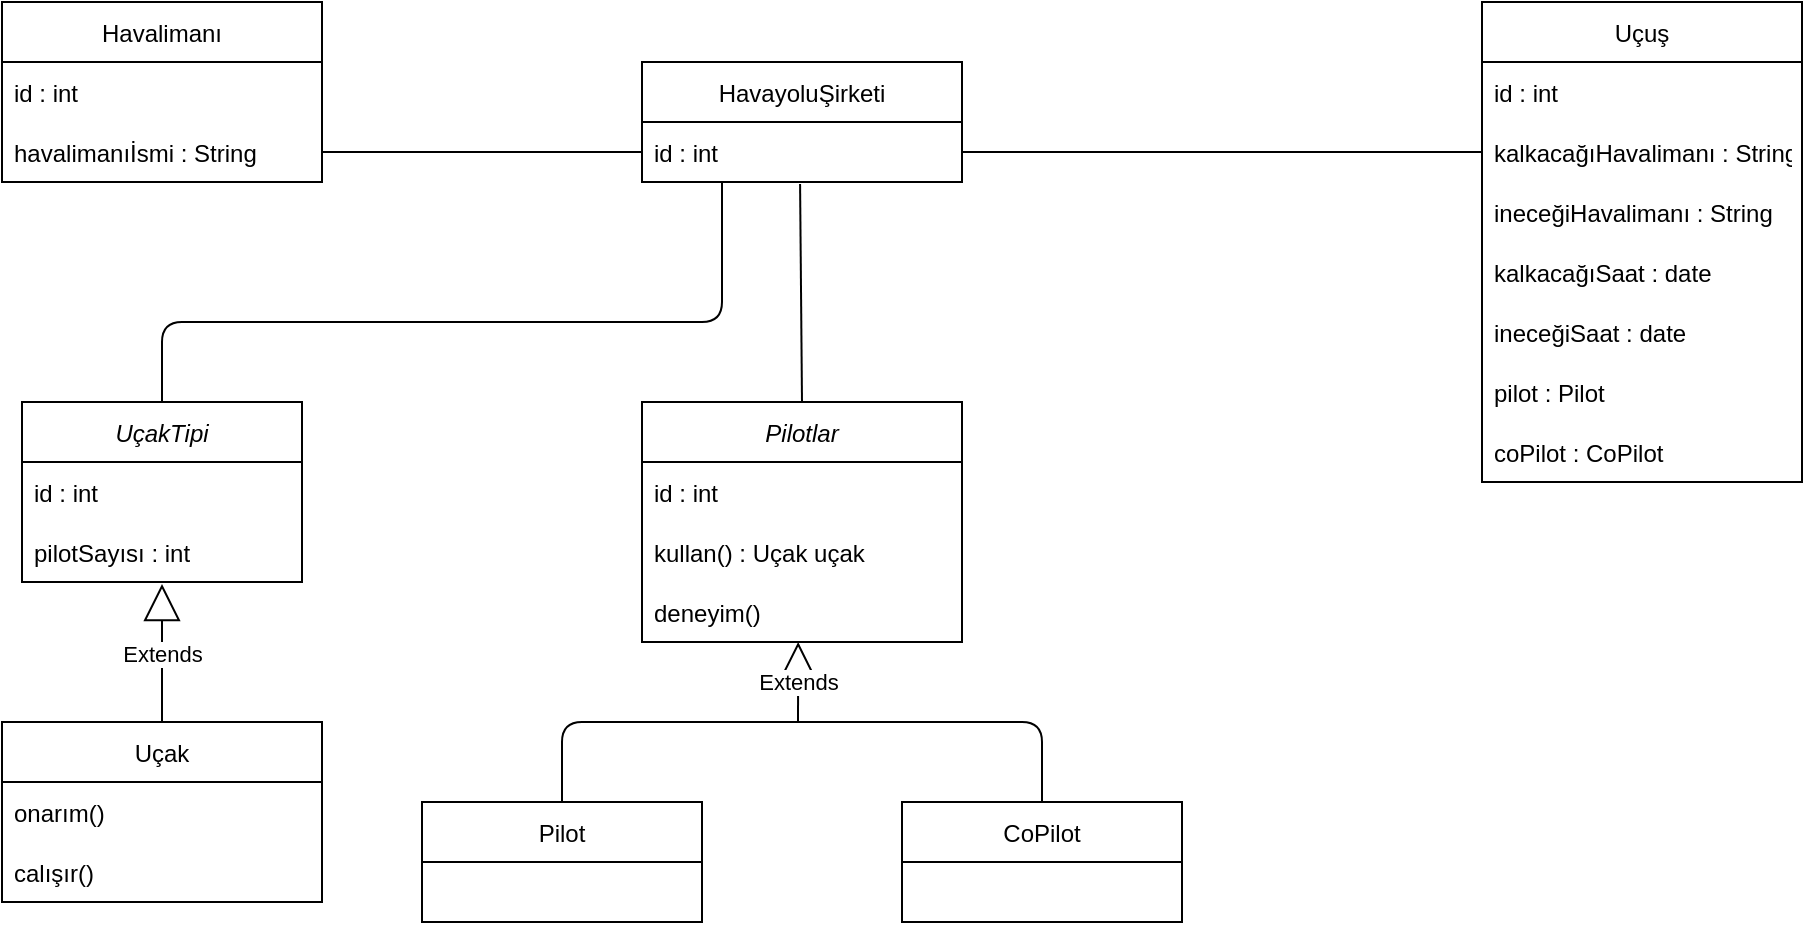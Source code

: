 <mxfile version="16.0.0" type="github">
  <diagram id="j8WF4BvJCq1gJFdeqQBW" name="Page-1">
    <mxGraphModel dx="1038" dy="564" grid="0" gridSize="10" guides="1" tooltips="1" connect="1" arrows="1" fold="1" page="1" pageScale="1" pageWidth="3300" pageHeight="4681" background="#ffffff" math="0" shadow="0">
      <root>
        <mxCell id="0" />
        <mxCell id="1" parent="0" />
        <mxCell id="4N2BAK2NLCCiRUvEAvtg-3" value="HavayoluŞirketi" style="swimlane;fontStyle=0;childLayout=stackLayout;horizontal=1;startSize=30;horizontalStack=0;resizeParent=1;resizeParentMax=0;resizeLast=0;collapsible=1;marginBottom=0;" vertex="1" parent="1">
          <mxGeometry x="440" y="150" width="160" height="60" as="geometry" />
        </mxCell>
        <mxCell id="4N2BAK2NLCCiRUvEAvtg-4" value="id : int" style="text;strokeColor=none;fillColor=none;align=left;verticalAlign=middle;spacingLeft=4;spacingRight=4;overflow=hidden;points=[[0,0.5],[1,0.5]];portConstraint=eastwest;rotatable=0;" vertex="1" parent="4N2BAK2NLCCiRUvEAvtg-3">
          <mxGeometry y="30" width="160" height="30" as="geometry" />
        </mxCell>
        <mxCell id="4N2BAK2NLCCiRUvEAvtg-7" value="Uçuş" style="swimlane;fontStyle=0;childLayout=stackLayout;horizontal=1;startSize=30;horizontalStack=0;resizeParent=1;resizeParentMax=0;resizeLast=0;collapsible=1;marginBottom=0;" vertex="1" parent="1">
          <mxGeometry x="860" y="120" width="160" height="240" as="geometry" />
        </mxCell>
        <mxCell id="4N2BAK2NLCCiRUvEAvtg-8" value="id : int" style="text;strokeColor=none;fillColor=none;align=left;verticalAlign=middle;spacingLeft=4;spacingRight=4;overflow=hidden;points=[[0,0.5],[1,0.5]];portConstraint=eastwest;rotatable=0;" vertex="1" parent="4N2BAK2NLCCiRUvEAvtg-7">
          <mxGeometry y="30" width="160" height="30" as="geometry" />
        </mxCell>
        <mxCell id="4N2BAK2NLCCiRUvEAvtg-9" value="kalkacağıHavalimanı : String" style="text;strokeColor=none;fillColor=none;align=left;verticalAlign=middle;spacingLeft=4;spacingRight=4;overflow=hidden;points=[[0,0.5],[1,0.5]];portConstraint=eastwest;rotatable=0;" vertex="1" parent="4N2BAK2NLCCiRUvEAvtg-7">
          <mxGeometry y="60" width="160" height="30" as="geometry" />
        </mxCell>
        <mxCell id="4N2BAK2NLCCiRUvEAvtg-10" value="ineceğiHavalimanı : String" style="text;strokeColor=none;fillColor=none;align=left;verticalAlign=middle;spacingLeft=4;spacingRight=4;overflow=hidden;points=[[0,0.5],[1,0.5]];portConstraint=eastwest;rotatable=0;" vertex="1" parent="4N2BAK2NLCCiRUvEAvtg-7">
          <mxGeometry y="90" width="160" height="30" as="geometry" />
        </mxCell>
        <mxCell id="4N2BAK2NLCCiRUvEAvtg-23" value="kalkacağıSaat : date" style="text;strokeColor=none;fillColor=none;align=left;verticalAlign=middle;spacingLeft=4;spacingRight=4;overflow=hidden;points=[[0,0.5],[1,0.5]];portConstraint=eastwest;rotatable=0;" vertex="1" parent="4N2BAK2NLCCiRUvEAvtg-7">
          <mxGeometry y="120" width="160" height="30" as="geometry" />
        </mxCell>
        <mxCell id="4N2BAK2NLCCiRUvEAvtg-22" value="ineceğiSaat : date" style="text;strokeColor=none;fillColor=none;align=left;verticalAlign=middle;spacingLeft=4;spacingRight=4;overflow=hidden;points=[[0,0.5],[1,0.5]];portConstraint=eastwest;rotatable=0;" vertex="1" parent="4N2BAK2NLCCiRUvEAvtg-7">
          <mxGeometry y="150" width="160" height="30" as="geometry" />
        </mxCell>
        <mxCell id="4N2BAK2NLCCiRUvEAvtg-25" value="pilot : Pilot" style="text;strokeColor=none;fillColor=none;align=left;verticalAlign=middle;spacingLeft=4;spacingRight=4;overflow=hidden;points=[[0,0.5],[1,0.5]];portConstraint=eastwest;rotatable=0;" vertex="1" parent="4N2BAK2NLCCiRUvEAvtg-7">
          <mxGeometry y="180" width="160" height="30" as="geometry" />
        </mxCell>
        <mxCell id="4N2BAK2NLCCiRUvEAvtg-24" value="coPilot : CoPilot" style="text;strokeColor=none;fillColor=none;align=left;verticalAlign=middle;spacingLeft=4;spacingRight=4;overflow=hidden;points=[[0,0.5],[1,0.5]];portConstraint=eastwest;rotatable=0;" vertex="1" parent="4N2BAK2NLCCiRUvEAvtg-7">
          <mxGeometry y="210" width="160" height="30" as="geometry" />
        </mxCell>
        <mxCell id="4N2BAK2NLCCiRUvEAvtg-12" value="Uçak" style="swimlane;fontStyle=0;childLayout=stackLayout;horizontal=1;startSize=30;horizontalStack=0;resizeParent=1;resizeParentMax=0;resizeLast=0;collapsible=1;marginBottom=0;" vertex="1" parent="1">
          <mxGeometry x="120" y="480" width="160" height="90" as="geometry" />
        </mxCell>
        <mxCell id="4N2BAK2NLCCiRUvEAvtg-14" value="onarım()" style="text;strokeColor=none;fillColor=none;align=left;verticalAlign=middle;spacingLeft=4;spacingRight=4;overflow=hidden;points=[[0,0.5],[1,0.5]];portConstraint=eastwest;rotatable=0;" vertex="1" parent="4N2BAK2NLCCiRUvEAvtg-12">
          <mxGeometry y="30" width="160" height="30" as="geometry" />
        </mxCell>
        <mxCell id="4N2BAK2NLCCiRUvEAvtg-15" value="calışır()" style="text;strokeColor=none;fillColor=none;align=left;verticalAlign=middle;spacingLeft=4;spacingRight=4;overflow=hidden;points=[[0,0.5],[1,0.5]];portConstraint=eastwest;rotatable=0;" vertex="1" parent="4N2BAK2NLCCiRUvEAvtg-12">
          <mxGeometry y="60" width="160" height="30" as="geometry" />
        </mxCell>
        <mxCell id="4N2BAK2NLCCiRUvEAvtg-26" value="Havalimanı" style="swimlane;fontStyle=0;childLayout=stackLayout;horizontal=1;startSize=30;horizontalStack=0;resizeParent=1;resizeParentMax=0;resizeLast=0;collapsible=1;marginBottom=0;rounded=0;sketch=0;" vertex="1" parent="1">
          <mxGeometry x="120" y="120" width="160" height="90" as="geometry" />
        </mxCell>
        <mxCell id="4N2BAK2NLCCiRUvEAvtg-27" value="id : int" style="text;strokeColor=none;fillColor=none;align=left;verticalAlign=middle;spacingLeft=4;spacingRight=4;overflow=hidden;points=[[0,0.5],[1,0.5]];portConstraint=eastwest;rotatable=0;rounded=0;sketch=0;" vertex="1" parent="4N2BAK2NLCCiRUvEAvtg-26">
          <mxGeometry y="30" width="160" height="30" as="geometry" />
        </mxCell>
        <mxCell id="4N2BAK2NLCCiRUvEAvtg-28" value="havalimanıİsmi : String" style="text;strokeColor=none;fillColor=none;align=left;verticalAlign=middle;spacingLeft=4;spacingRight=4;overflow=hidden;points=[[0,0.5],[1,0.5]];portConstraint=eastwest;rotatable=0;rounded=0;sketch=0;" vertex="1" parent="4N2BAK2NLCCiRUvEAvtg-26">
          <mxGeometry y="60" width="160" height="30" as="geometry" />
        </mxCell>
        <mxCell id="4N2BAK2NLCCiRUvEAvtg-31" value="Pilotlar" style="swimlane;fontStyle=2;childLayout=stackLayout;horizontal=1;startSize=30;horizontalStack=0;resizeParent=1;resizeParentMax=0;resizeLast=0;collapsible=1;marginBottom=0;rounded=0;sketch=0;" vertex="1" parent="1">
          <mxGeometry x="440" y="320" width="160" height="120" as="geometry" />
        </mxCell>
        <mxCell id="4N2BAK2NLCCiRUvEAvtg-51" value="id : int" style="text;strokeColor=none;fillColor=none;align=left;verticalAlign=middle;spacingLeft=4;spacingRight=4;overflow=hidden;points=[[0,0.5],[1,0.5]];portConstraint=eastwest;rotatable=0;rounded=0;sketch=0;" vertex="1" parent="4N2BAK2NLCCiRUvEAvtg-31">
          <mxGeometry y="30" width="160" height="30" as="geometry" />
        </mxCell>
        <mxCell id="4N2BAK2NLCCiRUvEAvtg-59" value="kullan() : Uçak uçak" style="text;strokeColor=none;fillColor=none;align=left;verticalAlign=middle;spacingLeft=4;spacingRight=4;overflow=hidden;points=[[0,0.5],[1,0.5]];portConstraint=eastwest;rotatable=0;rounded=0;sketch=0;" vertex="1" parent="4N2BAK2NLCCiRUvEAvtg-31">
          <mxGeometry y="60" width="160" height="30" as="geometry" />
        </mxCell>
        <mxCell id="4N2BAK2NLCCiRUvEAvtg-32" value="deneyim()" style="text;strokeColor=none;fillColor=none;align=left;verticalAlign=middle;spacingLeft=4;spacingRight=4;overflow=hidden;points=[[0,0.5],[1,0.5]];portConstraint=eastwest;rotatable=0;rounded=0;sketch=0;" vertex="1" parent="4N2BAK2NLCCiRUvEAvtg-31">
          <mxGeometry y="90" width="160" height="30" as="geometry" />
        </mxCell>
        <mxCell id="4N2BAK2NLCCiRUvEAvtg-35" value="" style="endArrow=none;html=1;rounded=1;sketch=0;curved=0;entryX=0.494;entryY=1.033;entryDx=0;entryDy=0;entryPerimeter=0;exitX=0.5;exitY=0;exitDx=0;exitDy=0;" edge="1" parent="1" source="4N2BAK2NLCCiRUvEAvtg-31">
          <mxGeometry width="50" height="50" relative="1" as="geometry">
            <mxPoint x="410" y="330" as="sourcePoint" />
            <mxPoint x="519.04" y="210.99" as="targetPoint" />
          </mxGeometry>
        </mxCell>
        <mxCell id="4N2BAK2NLCCiRUvEAvtg-36" value="" style="endArrow=none;html=1;rounded=1;sketch=0;curved=0;entryX=0;entryY=0.5;entryDx=0;entryDy=0;exitX=1;exitY=0.5;exitDx=0;exitDy=0;" edge="1" parent="1" target="4N2BAK2NLCCiRUvEAvtg-9">
          <mxGeometry width="50" height="50" relative="1" as="geometry">
            <mxPoint x="600" y="195" as="sourcePoint" />
            <mxPoint x="460" y="280" as="targetPoint" />
          </mxGeometry>
        </mxCell>
        <mxCell id="4N2BAK2NLCCiRUvEAvtg-37" value="" style="endArrow=none;html=1;rounded=1;sketch=0;curved=0;entryX=0;entryY=0.5;entryDx=0;entryDy=0;exitX=1;exitY=0.5;exitDx=0;exitDy=0;" edge="1" parent="1" source="4N2BAK2NLCCiRUvEAvtg-28">
          <mxGeometry width="50" height="50" relative="1" as="geometry">
            <mxPoint x="410" y="330" as="sourcePoint" />
            <mxPoint x="440" y="195" as="targetPoint" />
          </mxGeometry>
        </mxCell>
        <mxCell id="4N2BAK2NLCCiRUvEAvtg-38" value="" style="endArrow=none;html=1;rounded=1;sketch=0;curved=0;entryX=0.25;entryY=1;entryDx=0;entryDy=0;exitX=0.5;exitY=0;exitDx=0;exitDy=0;" edge="1" parent="1" source="4N2BAK2NLCCiRUvEAvtg-52" target="4N2BAK2NLCCiRUvEAvtg-3">
          <mxGeometry width="50" height="50" relative="1" as="geometry">
            <mxPoint x="200" y="310" as="sourcePoint" />
            <mxPoint x="400" y="270" as="targetPoint" />
            <Array as="points">
              <mxPoint x="200" y="280" />
              <mxPoint x="480" y="280" />
            </Array>
          </mxGeometry>
        </mxCell>
        <mxCell id="4N2BAK2NLCCiRUvEAvtg-42" value="" style="endArrow=none;html=1;rounded=1;sketch=0;curved=0;" edge="1" parent="1">
          <mxGeometry width="50" height="50" relative="1" as="geometry">
            <mxPoint x="400" y="520" as="sourcePoint" />
            <mxPoint x="640" y="520" as="targetPoint" />
            <Array as="points">
              <mxPoint x="400" y="480" />
              <mxPoint x="640" y="480" />
            </Array>
          </mxGeometry>
        </mxCell>
        <mxCell id="4N2BAK2NLCCiRUvEAvtg-43" value="Pilot" style="swimlane;fontStyle=0;childLayout=stackLayout;horizontal=1;startSize=30;horizontalStack=0;resizeParent=1;resizeParentMax=0;resizeLast=0;collapsible=1;marginBottom=0;rounded=0;sketch=0;" vertex="1" parent="1">
          <mxGeometry x="330" y="520" width="140" height="60" as="geometry" />
        </mxCell>
        <mxCell id="4N2BAK2NLCCiRUvEAvtg-47" value="CoPilot" style="swimlane;fontStyle=0;childLayout=stackLayout;horizontal=1;startSize=30;horizontalStack=0;resizeParent=1;resizeParentMax=0;resizeLast=0;collapsible=1;marginBottom=0;rounded=0;sketch=0;" vertex="1" parent="1">
          <mxGeometry x="570" y="520" width="140" height="60" as="geometry" />
        </mxCell>
        <mxCell id="4N2BAK2NLCCiRUvEAvtg-52" value="UçakTipi" style="swimlane;fontStyle=2;childLayout=stackLayout;horizontal=1;startSize=30;horizontalStack=0;resizeParent=1;resizeParentMax=0;resizeLast=0;collapsible=1;marginBottom=0;rounded=0;sketch=0;" vertex="1" parent="1">
          <mxGeometry x="130" y="320" width="140" height="90" as="geometry" />
        </mxCell>
        <mxCell id="4N2BAK2NLCCiRUvEAvtg-56" value="id : int" style="text;strokeColor=none;fillColor=none;align=left;verticalAlign=middle;spacingLeft=4;spacingRight=4;overflow=hidden;points=[[0,0.5],[1,0.5]];portConstraint=eastwest;rotatable=0;rounded=0;sketch=0;" vertex="1" parent="4N2BAK2NLCCiRUvEAvtg-52">
          <mxGeometry y="30" width="140" height="30" as="geometry" />
        </mxCell>
        <mxCell id="4N2BAK2NLCCiRUvEAvtg-53" value="pilotSayısı : int" style="text;strokeColor=none;fillColor=none;align=left;verticalAlign=middle;spacingLeft=4;spacingRight=4;overflow=hidden;points=[[0,0.5],[1,0.5]];portConstraint=eastwest;rotatable=0;rounded=0;sketch=0;" vertex="1" parent="4N2BAK2NLCCiRUvEAvtg-52">
          <mxGeometry y="60" width="140" height="30" as="geometry" />
        </mxCell>
        <mxCell id="4N2BAK2NLCCiRUvEAvtg-57" value="Extends" style="endArrow=block;endSize=16;endFill=0;html=1;rounded=1;sketch=0;curved=0;exitX=0.5;exitY=0;exitDx=0;exitDy=0;entryX=0.5;entryY=1.033;entryDx=0;entryDy=0;entryPerimeter=0;" edge="1" parent="1" source="4N2BAK2NLCCiRUvEAvtg-12" target="4N2BAK2NLCCiRUvEAvtg-53">
          <mxGeometry width="160" relative="1" as="geometry">
            <mxPoint x="360" y="400" as="sourcePoint" />
            <mxPoint x="520" y="400" as="targetPoint" />
          </mxGeometry>
        </mxCell>
        <mxCell id="4N2BAK2NLCCiRUvEAvtg-58" value="Extends" style="endArrow=block;endSize=16;endFill=0;html=1;rounded=1;sketch=0;curved=0;entryX=0.488;entryY=1;entryDx=0;entryDy=0;entryPerimeter=0;" edge="1" parent="1" target="4N2BAK2NLCCiRUvEAvtg-32">
          <mxGeometry width="160" relative="1" as="geometry">
            <mxPoint x="518" y="480" as="sourcePoint" />
            <mxPoint x="520" y="400" as="targetPoint" />
          </mxGeometry>
        </mxCell>
      </root>
    </mxGraphModel>
  </diagram>
</mxfile>
